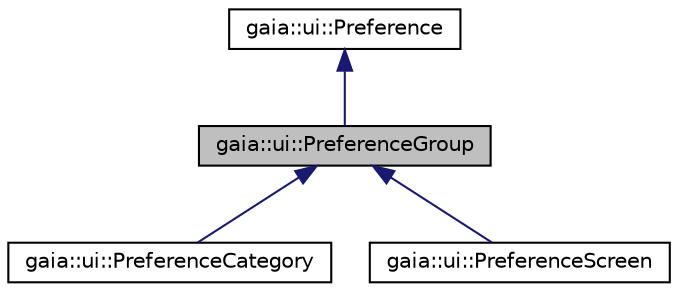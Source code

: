 digraph G
{
  edge [fontname="Helvetica",fontsize="10",labelfontname="Helvetica",labelfontsize="10"];
  node [fontname="Helvetica",fontsize="10",shape=record];
  Node1 [label="gaia::ui::PreferenceGroup",height=0.2,width=0.4,color="black", fillcolor="grey75", style="filled" fontcolor="black"];
  Node2 -> Node1 [dir=back,color="midnightblue",fontsize="10",style="solid",fontname="Helvetica"];
  Node2 [label="gaia::ui::Preference",height=0.2,width=0.4,color="black", fillcolor="white", style="filled",URL="$dd/d14/classgaia_1_1ui_1_1_preference.html",tooltip="Interface definition for a callback to be invoked when the value of this Preference has been changed ..."];
  Node1 -> Node3 [dir=back,color="midnightblue",fontsize="10",style="solid",fontname="Helvetica"];
  Node3 [label="gaia::ui::PreferenceCategory",height=0.2,width=0.4,color="black", fillcolor="white", style="filled",URL="$d7/d01/classgaia_1_1ui_1_1_preference_category.html",tooltip="Used to group Preference objects and provide a disabled title above the group."];
  Node1 -> Node4 [dir=back,color="midnightblue",fontsize="10",style="solid",fontname="Helvetica"];
  Node4 [label="gaia::ui::PreferenceScreen",height=0.2,width=0.4,color="black", fillcolor="white", style="filled",URL="$d3/d53/classgaia_1_1ui_1_1_preference_screen.html",tooltip="Used to group Preference objects and provide a disabled title above the group."];
}
